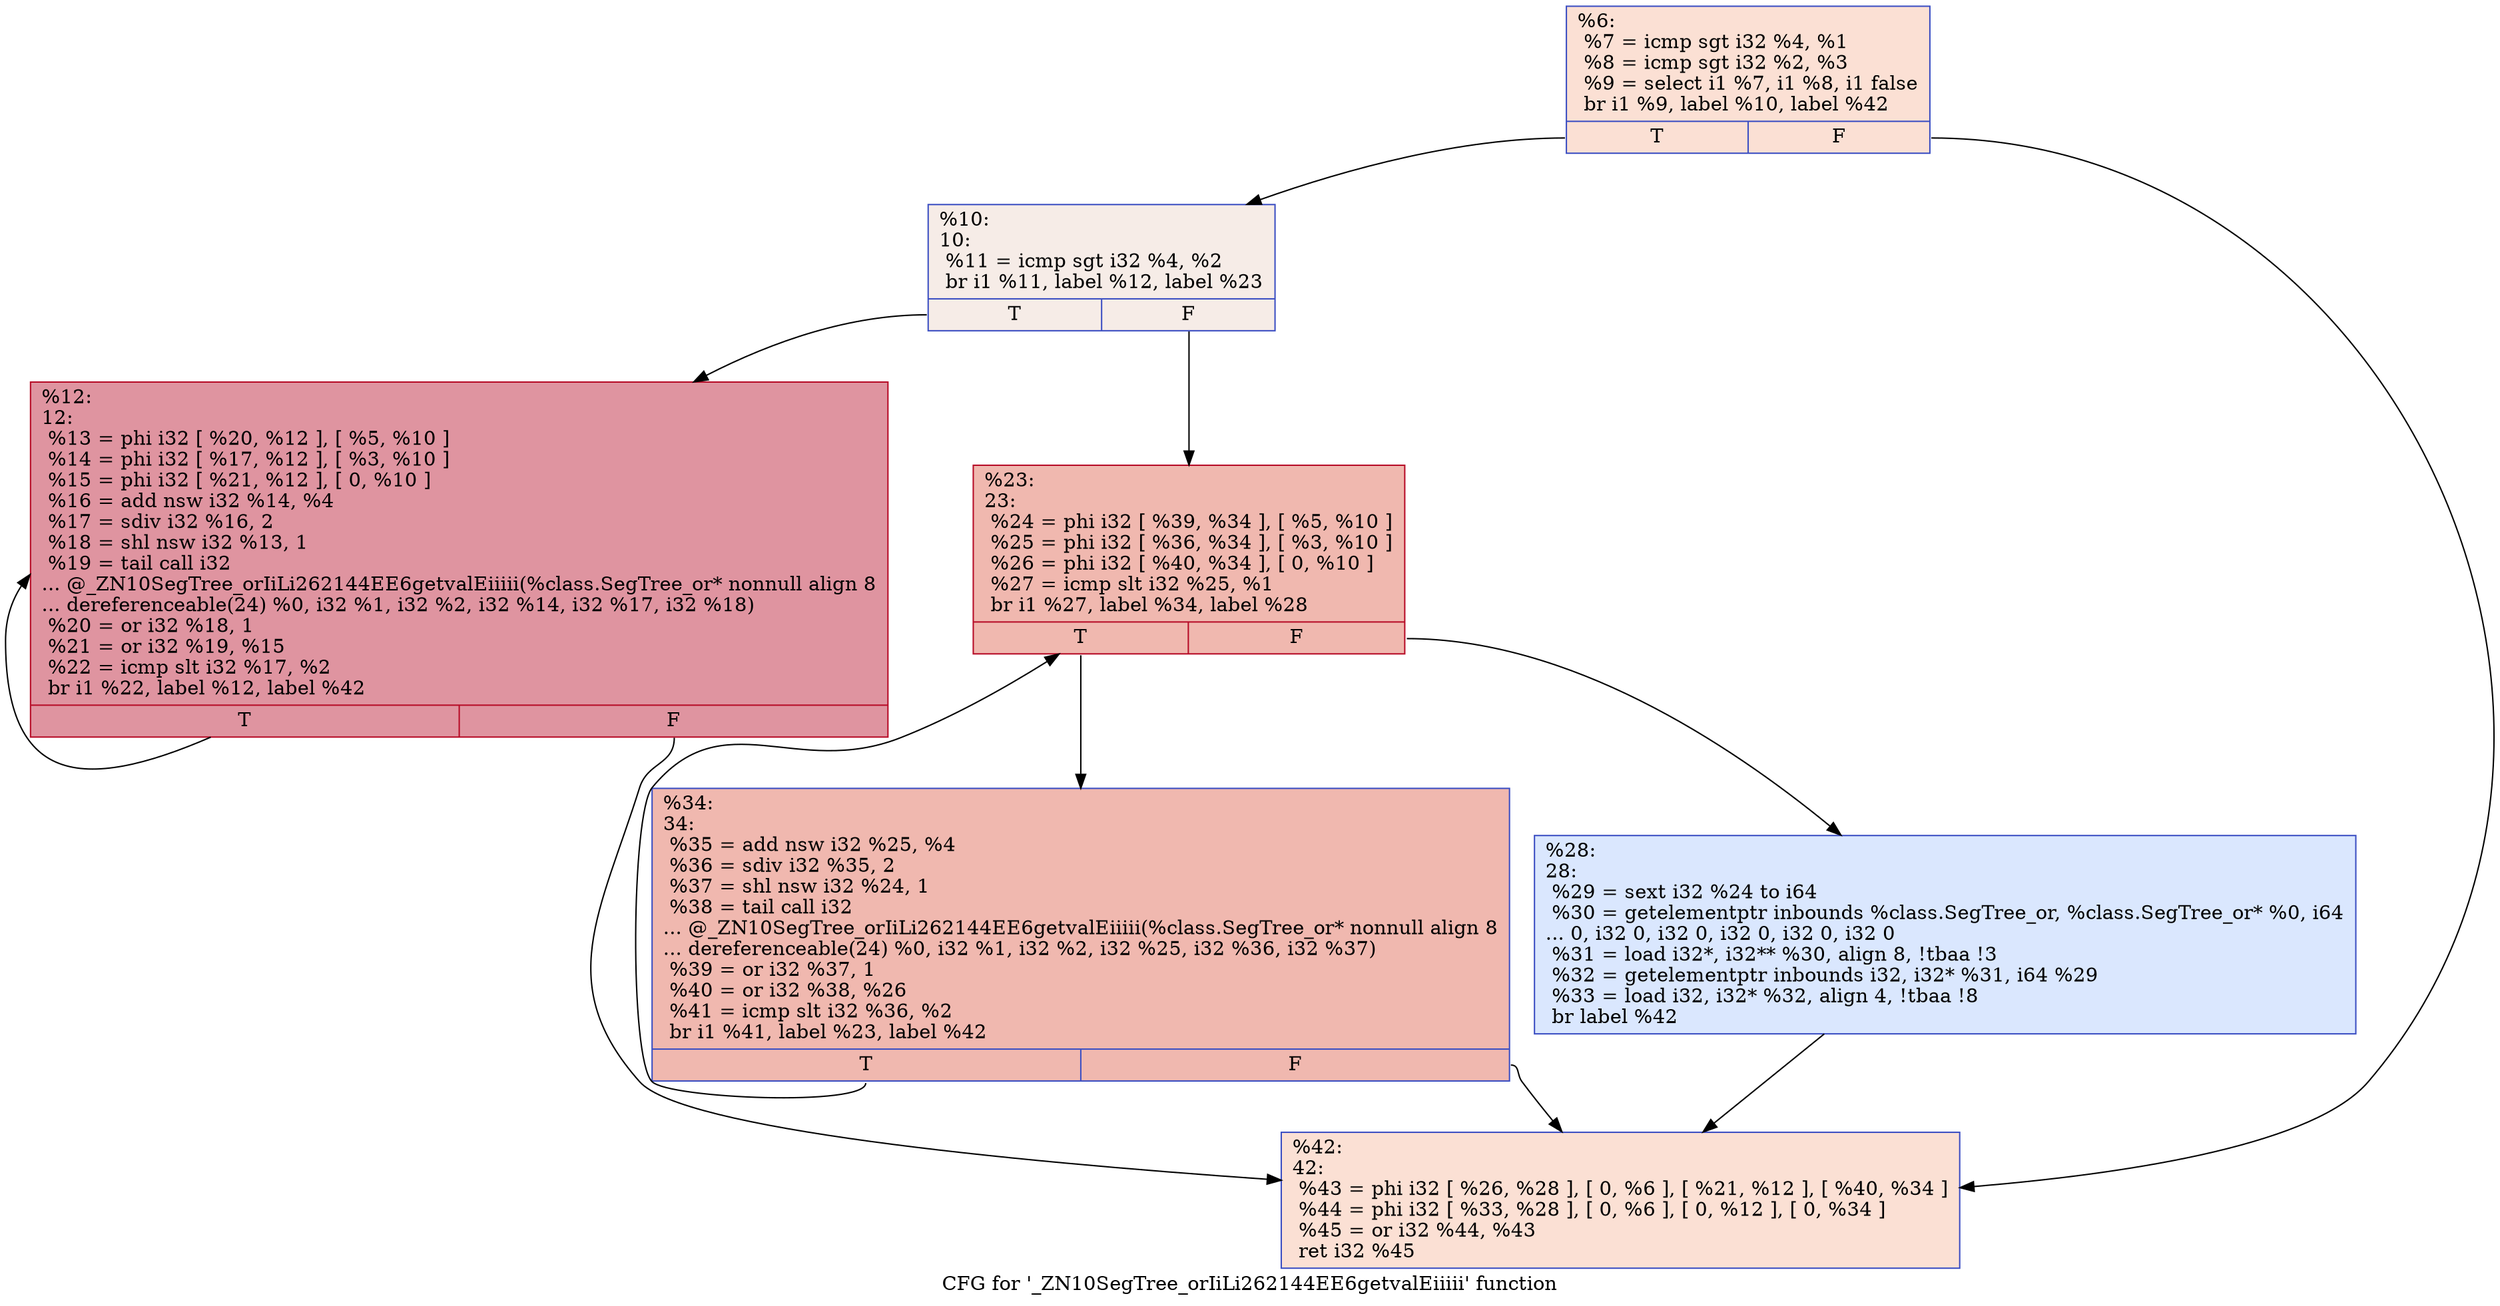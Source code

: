 digraph "CFG for '_ZN10SegTree_orIiLi262144EE6getvalEiiiii' function" {
	label="CFG for '_ZN10SegTree_orIiLi262144EE6getvalEiiiii' function";

	Node0x55c24023b3c0 [shape=record,color="#3d50c3ff", style=filled, fillcolor="#f7b99e70",label="{%6:\l  %7 = icmp sgt i32 %4, %1\l  %8 = icmp sgt i32 %2, %3\l  %9 = select i1 %7, i1 %8, i1 false\l  br i1 %9, label %10, label %42\l|{<s0>T|<s1>F}}"];
	Node0x55c24023b3c0:s0 -> Node0x55c24023b140;
	Node0x55c24023b3c0:s1 -> Node0x55c24023b5e0;
	Node0x55c24023b140 [shape=record,color="#3d50c3ff", style=filled, fillcolor="#ead5c970",label="{%10:\l10:                                               \l  %11 = icmp sgt i32 %4, %2\l  br i1 %11, label %12, label %23\l|{<s0>T|<s1>F}}"];
	Node0x55c24023b140:s0 -> Node0x55c24023b770;
	Node0x55c24023b140:s1 -> Node0x55c24023b7c0;
	Node0x55c24023b770 [shape=record,color="#b70d28ff", style=filled, fillcolor="#b70d2870",label="{%12:\l12:                                               \l  %13 = phi i32 [ %20, %12 ], [ %5, %10 ]\l  %14 = phi i32 [ %17, %12 ], [ %3, %10 ]\l  %15 = phi i32 [ %21, %12 ], [ 0, %10 ]\l  %16 = add nsw i32 %14, %4\l  %17 = sdiv i32 %16, 2\l  %18 = shl nsw i32 %13, 1\l  %19 = tail call i32\l... @_ZN10SegTree_orIiLi262144EE6getvalEiiiii(%class.SegTree_or* nonnull align 8\l... dereferenceable(24) %0, i32 %1, i32 %2, i32 %14, i32 %17, i32 %18)\l  %20 = or i32 %18, 1\l  %21 = or i32 %19, %15\l  %22 = icmp slt i32 %17, %2\l  br i1 %22, label %12, label %42\l|{<s0>T|<s1>F}}"];
	Node0x55c24023b770:s0 -> Node0x55c24023b770;
	Node0x55c24023b770:s1 -> Node0x55c24023b5e0;
	Node0x55c24023b7c0 [shape=record,color="#b70d28ff", style=filled, fillcolor="#dc5d4a70",label="{%23:\l23:                                               \l  %24 = phi i32 [ %39, %34 ], [ %5, %10 ]\l  %25 = phi i32 [ %36, %34 ], [ %3, %10 ]\l  %26 = phi i32 [ %40, %34 ], [ 0, %10 ]\l  %27 = icmp slt i32 %25, %1\l  br i1 %27, label %34, label %28\l|{<s0>T|<s1>F}}"];
	Node0x55c24023b7c0:s0 -> Node0x55c24023bf30;
	Node0x55c24023b7c0:s1 -> Node0x55c24023c1c0;
	Node0x55c24023c1c0 [shape=record,color="#3d50c3ff", style=filled, fillcolor="#abc8fd70",label="{%28:\l28:                                               \l  %29 = sext i32 %24 to i64\l  %30 = getelementptr inbounds %class.SegTree_or, %class.SegTree_or* %0, i64\l... 0, i32 0, i32 0, i32 0, i32 0, i32 0\l  %31 = load i32*, i32** %30, align 8, !tbaa !3\l  %32 = getelementptr inbounds i32, i32* %31, i64 %29\l  %33 = load i32, i32* %32, align 4, !tbaa !8\l  br label %42\l}"];
	Node0x55c24023c1c0 -> Node0x55c24023b5e0;
	Node0x55c24023bf30 [shape=record,color="#3d50c3ff", style=filled, fillcolor="#dc5d4a70",label="{%34:\l34:                                               \l  %35 = add nsw i32 %25, %4\l  %36 = sdiv i32 %35, 2\l  %37 = shl nsw i32 %24, 1\l  %38 = tail call i32\l... @_ZN10SegTree_orIiLi262144EE6getvalEiiiii(%class.SegTree_or* nonnull align 8\l... dereferenceable(24) %0, i32 %1, i32 %2, i32 %25, i32 %36, i32 %37)\l  %39 = or i32 %37, 1\l  %40 = or i32 %38, %26\l  %41 = icmp slt i32 %36, %2\l  br i1 %41, label %23, label %42\l|{<s0>T|<s1>F}}"];
	Node0x55c24023bf30:s0 -> Node0x55c24023b7c0;
	Node0x55c24023bf30:s1 -> Node0x55c24023b5e0;
	Node0x55c24023b5e0 [shape=record,color="#3d50c3ff", style=filled, fillcolor="#f7b99e70",label="{%42:\l42:                                               \l  %43 = phi i32 [ %26, %28 ], [ 0, %6 ], [ %21, %12 ], [ %40, %34 ]\l  %44 = phi i32 [ %33, %28 ], [ 0, %6 ], [ 0, %12 ], [ 0, %34 ]\l  %45 = or i32 %44, %43\l  ret i32 %45\l}"];
}
